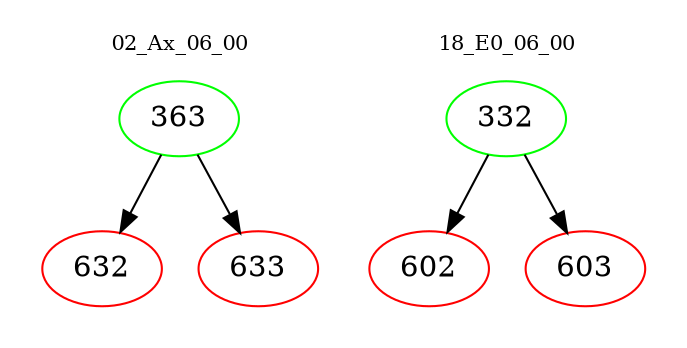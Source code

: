 digraph{
subgraph cluster_0 {
color = white
label = "02_Ax_06_00";
fontsize=10;
T0_363 [label="363", color="green"]
T0_363 -> T0_632 [color="black"]
T0_632 [label="632", color="red"]
T0_363 -> T0_633 [color="black"]
T0_633 [label="633", color="red"]
}
subgraph cluster_1 {
color = white
label = "18_E0_06_00";
fontsize=10;
T1_332 [label="332", color="green"]
T1_332 -> T1_602 [color="black"]
T1_602 [label="602", color="red"]
T1_332 -> T1_603 [color="black"]
T1_603 [label="603", color="red"]
}
}
